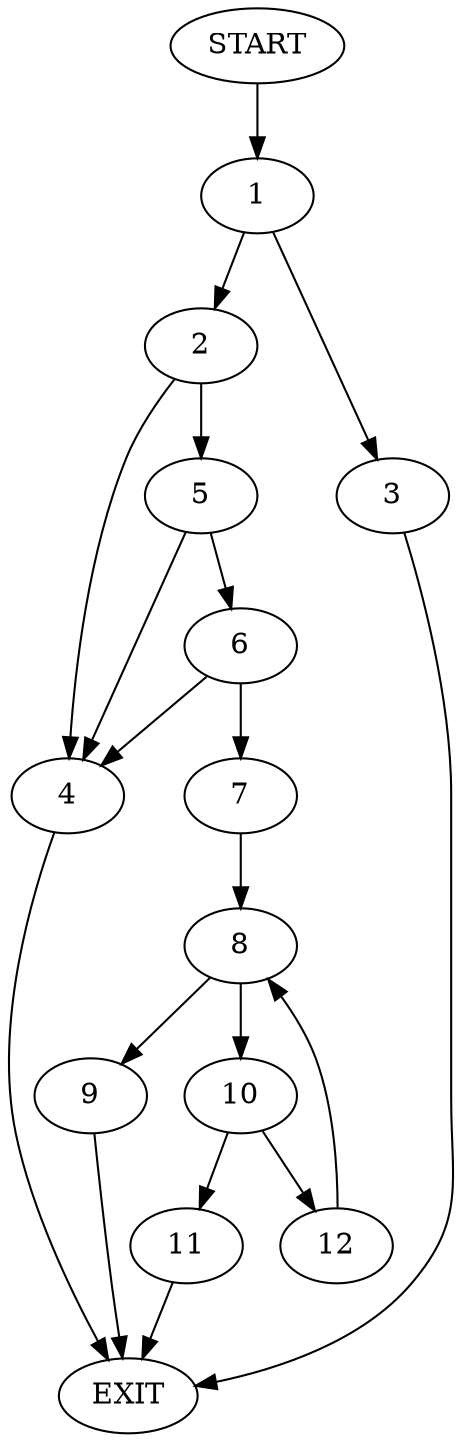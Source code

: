 digraph {
0 [label="START"]
13 [label="EXIT"]
0 -> 1
1 -> 2
1 -> 3
3 -> 13
2 -> 4
2 -> 5
4 -> 13
5 -> 4
5 -> 6
6 -> 7
6 -> 4
7 -> 8
8 -> 9
8 -> 10
9 -> 13
10 -> 11
10 -> 12
11 -> 13
12 -> 8
}
